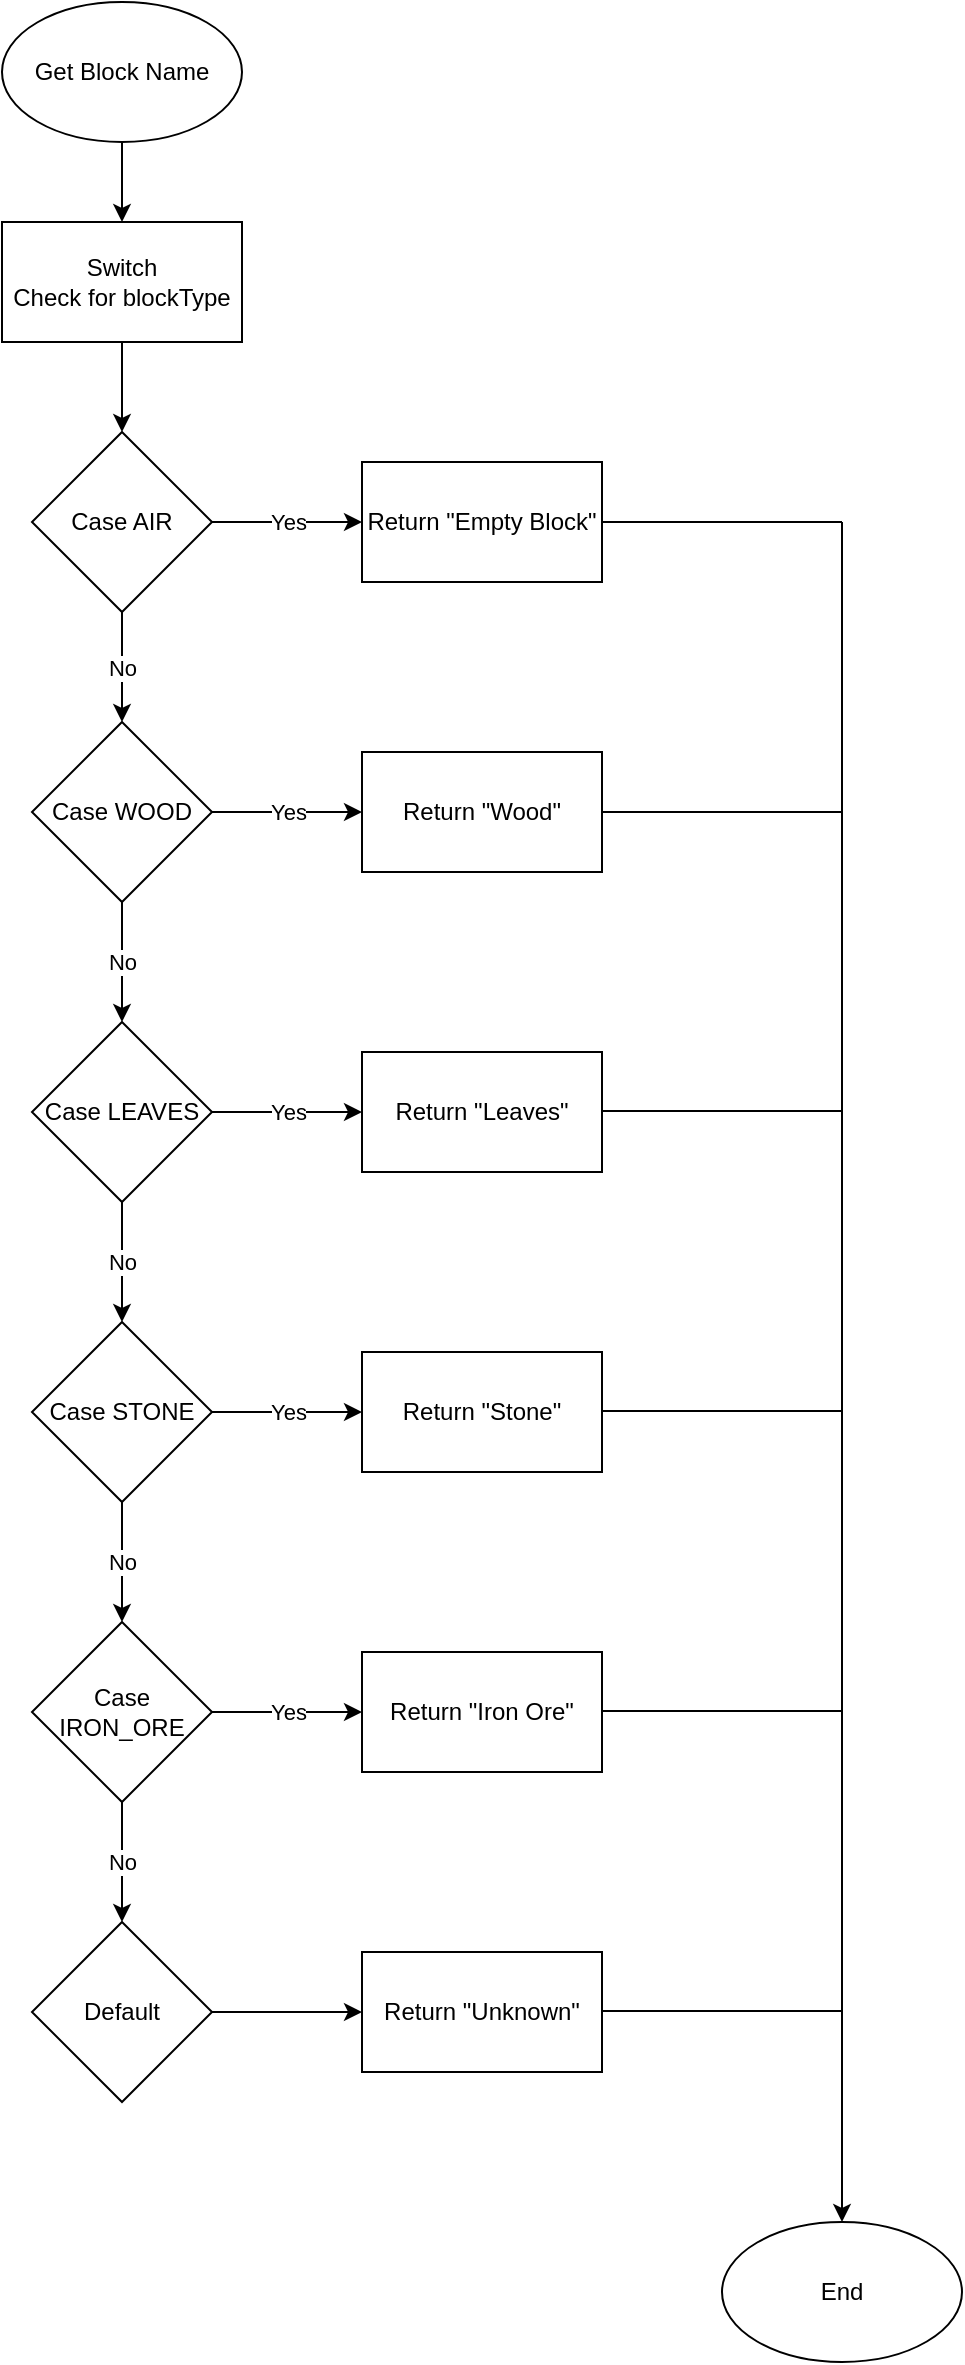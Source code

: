 <mxfile version="22.0.0" type="onedrive">
  <diagram name="Page-1" id="viUECktLmqzdcAjoP8wr">
    <mxGraphModel dx="1336" dy="841" grid="1" gridSize="10" guides="1" tooltips="1" connect="1" arrows="1" fold="1" page="1" pageScale="1" pageWidth="850" pageHeight="1400" math="0" shadow="0">
      <root>
        <mxCell id="0" />
        <mxCell id="1" parent="0" />
        <mxCell id="ke123RHW9c85maTB5UZQ-3" value="" style="edgeStyle=orthogonalEdgeStyle;rounded=0;orthogonalLoop=1;jettySize=auto;html=1;" parent="1" source="ke123RHW9c85maTB5UZQ-1" target="ke123RHW9c85maTB5UZQ-2" edge="1">
          <mxGeometry relative="1" as="geometry" />
        </mxCell>
        <mxCell id="ke123RHW9c85maTB5UZQ-1" value="Get Block Name" style="ellipse;whiteSpace=wrap;html=1;" parent="1" vertex="1">
          <mxGeometry x="60" y="40" width="120" height="70" as="geometry" />
        </mxCell>
        <mxCell id="ke123RHW9c85maTB5UZQ-5" value="" style="edgeStyle=orthogonalEdgeStyle;rounded=0;orthogonalLoop=1;jettySize=auto;html=1;" parent="1" source="ke123RHW9c85maTB5UZQ-2" target="ke123RHW9c85maTB5UZQ-4" edge="1">
          <mxGeometry relative="1" as="geometry" />
        </mxCell>
        <mxCell id="ke123RHW9c85maTB5UZQ-2" value="Switch &lt;br&gt;Check for blockType" style="whiteSpace=wrap;html=1;" parent="1" vertex="1">
          <mxGeometry x="60" y="150" width="120" height="60" as="geometry" />
        </mxCell>
        <mxCell id="ke123RHW9c85maTB5UZQ-9" value="Yes" style="edgeStyle=orthogonalEdgeStyle;rounded=0;orthogonalLoop=1;jettySize=auto;html=1;" parent="1" source="ke123RHW9c85maTB5UZQ-4" target="ke123RHW9c85maTB5UZQ-8" edge="1">
          <mxGeometry relative="1" as="geometry" />
        </mxCell>
        <mxCell id="ke123RHW9c85maTB5UZQ-11" value="No" style="edgeStyle=orthogonalEdgeStyle;rounded=0;orthogonalLoop=1;jettySize=auto;html=1;" parent="1" source="ke123RHW9c85maTB5UZQ-4" target="ke123RHW9c85maTB5UZQ-10" edge="1">
          <mxGeometry relative="1" as="geometry" />
        </mxCell>
        <mxCell id="ke123RHW9c85maTB5UZQ-4" value="Case AIR" style="rhombus;whiteSpace=wrap;html=1;" parent="1" vertex="1">
          <mxGeometry x="75" y="255" width="90" height="90" as="geometry" />
        </mxCell>
        <mxCell id="ke123RHW9c85maTB5UZQ-8" value="Return &quot;Empty Block&quot;" style="whiteSpace=wrap;html=1;" parent="1" vertex="1">
          <mxGeometry x="240" y="270" width="120" height="60" as="geometry" />
        </mxCell>
        <mxCell id="ke123RHW9c85maTB5UZQ-13" value="No" style="edgeStyle=orthogonalEdgeStyle;rounded=0;orthogonalLoop=1;jettySize=auto;html=1;" parent="1" source="ke123RHW9c85maTB5UZQ-10" target="ke123RHW9c85maTB5UZQ-12" edge="1">
          <mxGeometry relative="1" as="geometry" />
        </mxCell>
        <mxCell id="ke123RHW9c85maTB5UZQ-19" value="Yes" style="edgeStyle=orthogonalEdgeStyle;rounded=0;orthogonalLoop=1;jettySize=auto;html=1;" parent="1" source="ke123RHW9c85maTB5UZQ-10" target="ke123RHW9c85maTB5UZQ-18" edge="1">
          <mxGeometry relative="1" as="geometry" />
        </mxCell>
        <mxCell id="ke123RHW9c85maTB5UZQ-10" value="Case WOOD" style="rhombus;whiteSpace=wrap;html=1;" parent="1" vertex="1">
          <mxGeometry x="75" y="400" width="90" height="90" as="geometry" />
        </mxCell>
        <mxCell id="ke123RHW9c85maTB5UZQ-15" value="No" style="edgeStyle=orthogonalEdgeStyle;rounded=0;orthogonalLoop=1;jettySize=auto;html=1;" parent="1" source="ke123RHW9c85maTB5UZQ-12" target="ke123RHW9c85maTB5UZQ-14" edge="1">
          <mxGeometry relative="1" as="geometry" />
        </mxCell>
        <mxCell id="ke123RHW9c85maTB5UZQ-21" value="Yes" style="edgeStyle=orthogonalEdgeStyle;rounded=0;orthogonalLoop=1;jettySize=auto;html=1;" parent="1" source="ke123RHW9c85maTB5UZQ-12" target="ke123RHW9c85maTB5UZQ-20" edge="1">
          <mxGeometry relative="1" as="geometry" />
        </mxCell>
        <mxCell id="ke123RHW9c85maTB5UZQ-12" value="Case LEAVES" style="rhombus;whiteSpace=wrap;html=1;" parent="1" vertex="1">
          <mxGeometry x="75" y="550" width="90" height="90" as="geometry" />
        </mxCell>
        <mxCell id="ke123RHW9c85maTB5UZQ-17" value="No" style="edgeStyle=orthogonalEdgeStyle;rounded=0;orthogonalLoop=1;jettySize=auto;html=1;" parent="1" source="ke123RHW9c85maTB5UZQ-14" target="ke123RHW9c85maTB5UZQ-16" edge="1">
          <mxGeometry relative="1" as="geometry" />
        </mxCell>
        <mxCell id="ke123RHW9c85maTB5UZQ-23" value="Yes" style="edgeStyle=orthogonalEdgeStyle;rounded=0;orthogonalLoop=1;jettySize=auto;html=1;" parent="1" source="ke123RHW9c85maTB5UZQ-14" target="ke123RHW9c85maTB5UZQ-22" edge="1">
          <mxGeometry relative="1" as="geometry" />
        </mxCell>
        <mxCell id="ke123RHW9c85maTB5UZQ-14" value="Case STONE" style="rhombus;whiteSpace=wrap;html=1;" parent="1" vertex="1">
          <mxGeometry x="75" y="700" width="90" height="90" as="geometry" />
        </mxCell>
        <mxCell id="ke123RHW9c85maTB5UZQ-25" value="Yes" style="edgeStyle=orthogonalEdgeStyle;rounded=0;orthogonalLoop=1;jettySize=auto;html=1;" parent="1" source="ke123RHW9c85maTB5UZQ-16" target="ke123RHW9c85maTB5UZQ-24" edge="1">
          <mxGeometry relative="1" as="geometry" />
        </mxCell>
        <mxCell id="ke123RHW9c85maTB5UZQ-27" value="No" style="edgeStyle=orthogonalEdgeStyle;rounded=0;orthogonalLoop=1;jettySize=auto;html=1;" parent="1" source="ke123RHW9c85maTB5UZQ-16" target="ke123RHW9c85maTB5UZQ-26" edge="1">
          <mxGeometry relative="1" as="geometry" />
        </mxCell>
        <mxCell id="ke123RHW9c85maTB5UZQ-16" value="Case IRON_ORE" style="rhombus;whiteSpace=wrap;html=1;" parent="1" vertex="1">
          <mxGeometry x="75" y="850" width="90" height="90" as="geometry" />
        </mxCell>
        <mxCell id="ke123RHW9c85maTB5UZQ-18" value="Return &quot;Wood&quot;" style="whiteSpace=wrap;html=1;" parent="1" vertex="1">
          <mxGeometry x="240" y="415" width="120" height="60" as="geometry" />
        </mxCell>
        <mxCell id="ke123RHW9c85maTB5UZQ-20" value="Return &quot;Leaves&quot;" style="whiteSpace=wrap;html=1;" parent="1" vertex="1">
          <mxGeometry x="240" y="565" width="120" height="60" as="geometry" />
        </mxCell>
        <mxCell id="ke123RHW9c85maTB5UZQ-22" value="Return &quot;Stone&quot;" style="whiteSpace=wrap;html=1;" parent="1" vertex="1">
          <mxGeometry x="240" y="715" width="120" height="60" as="geometry" />
        </mxCell>
        <mxCell id="ke123RHW9c85maTB5UZQ-24" value="Return &quot;Iron Ore&quot;" style="whiteSpace=wrap;html=1;" parent="1" vertex="1">
          <mxGeometry x="240" y="865" width="120" height="60" as="geometry" />
        </mxCell>
        <mxCell id="ke123RHW9c85maTB5UZQ-29" value="" style="edgeStyle=orthogonalEdgeStyle;rounded=0;orthogonalLoop=1;jettySize=auto;html=1;" parent="1" source="ke123RHW9c85maTB5UZQ-26" target="ke123RHW9c85maTB5UZQ-28" edge="1">
          <mxGeometry relative="1" as="geometry" />
        </mxCell>
        <mxCell id="ke123RHW9c85maTB5UZQ-26" value="Default" style="rhombus;whiteSpace=wrap;html=1;" parent="1" vertex="1">
          <mxGeometry x="75" y="1000" width="90" height="90" as="geometry" />
        </mxCell>
        <mxCell id="ke123RHW9c85maTB5UZQ-28" value="Return &quot;Unknown&quot;" style="whiteSpace=wrap;html=1;" parent="1" vertex="1">
          <mxGeometry x="240" y="1015" width="120" height="60" as="geometry" />
        </mxCell>
        <mxCell id="ke123RHW9c85maTB5UZQ-41" value="" style="endArrow=none;html=1;rounded=0;exitX=1;exitY=0.5;exitDx=0;exitDy=0;" parent="1" source="ke123RHW9c85maTB5UZQ-8" edge="1">
          <mxGeometry width="50" height="50" relative="1" as="geometry">
            <mxPoint x="480" y="460" as="sourcePoint" />
            <mxPoint x="480" y="300" as="targetPoint" />
          </mxGeometry>
        </mxCell>
        <mxCell id="ke123RHW9c85maTB5UZQ-42" value="" style="endArrow=none;html=1;rounded=0;exitX=1;exitY=0.5;exitDx=0;exitDy=0;" parent="1" source="ke123RHW9c85maTB5UZQ-18" edge="1">
          <mxGeometry width="50" height="50" relative="1" as="geometry">
            <mxPoint x="480" y="510" as="sourcePoint" />
            <mxPoint x="480" y="445" as="targetPoint" />
          </mxGeometry>
        </mxCell>
        <mxCell id="ke123RHW9c85maTB5UZQ-43" value="" style="endArrow=none;html=1;rounded=0;exitX=1;exitY=0.5;exitDx=0;exitDy=0;" parent="1" edge="1">
          <mxGeometry width="50" height="50" relative="1" as="geometry">
            <mxPoint x="360" y="594.52" as="sourcePoint" />
            <mxPoint x="480" y="594.52" as="targetPoint" />
          </mxGeometry>
        </mxCell>
        <mxCell id="ke123RHW9c85maTB5UZQ-44" value="" style="endArrow=none;html=1;rounded=0;exitX=1;exitY=0.5;exitDx=0;exitDy=0;" parent="1" edge="1">
          <mxGeometry width="50" height="50" relative="1" as="geometry">
            <mxPoint x="360" y="1044.52" as="sourcePoint" />
            <mxPoint x="480" y="1044.52" as="targetPoint" />
          </mxGeometry>
        </mxCell>
        <mxCell id="ke123RHW9c85maTB5UZQ-45" value="" style="endArrow=none;html=1;rounded=0;exitX=1;exitY=0.5;exitDx=0;exitDy=0;" parent="1" edge="1">
          <mxGeometry width="50" height="50" relative="1" as="geometry">
            <mxPoint x="360" y="894.52" as="sourcePoint" />
            <mxPoint x="480" y="894.52" as="targetPoint" />
          </mxGeometry>
        </mxCell>
        <mxCell id="ke123RHW9c85maTB5UZQ-46" value="" style="endArrow=none;html=1;rounded=0;exitX=1;exitY=0.5;exitDx=0;exitDy=0;" parent="1" edge="1">
          <mxGeometry width="50" height="50" relative="1" as="geometry">
            <mxPoint x="360" y="744.52" as="sourcePoint" />
            <mxPoint x="480" y="744.52" as="targetPoint" />
          </mxGeometry>
        </mxCell>
        <mxCell id="ke123RHW9c85maTB5UZQ-47" value="" style="endArrow=classic;html=1;rounded=0;" parent="1" edge="1">
          <mxGeometry width="50" height="50" relative="1" as="geometry">
            <mxPoint x="480" y="300" as="sourcePoint" />
            <mxPoint x="480" y="1150" as="targetPoint" />
          </mxGeometry>
        </mxCell>
        <mxCell id="ke123RHW9c85maTB5UZQ-48" value="End" style="ellipse;whiteSpace=wrap;html=1;" parent="1" vertex="1">
          <mxGeometry x="420" y="1150" width="120" height="70" as="geometry" />
        </mxCell>
      </root>
    </mxGraphModel>
  </diagram>
</mxfile>

